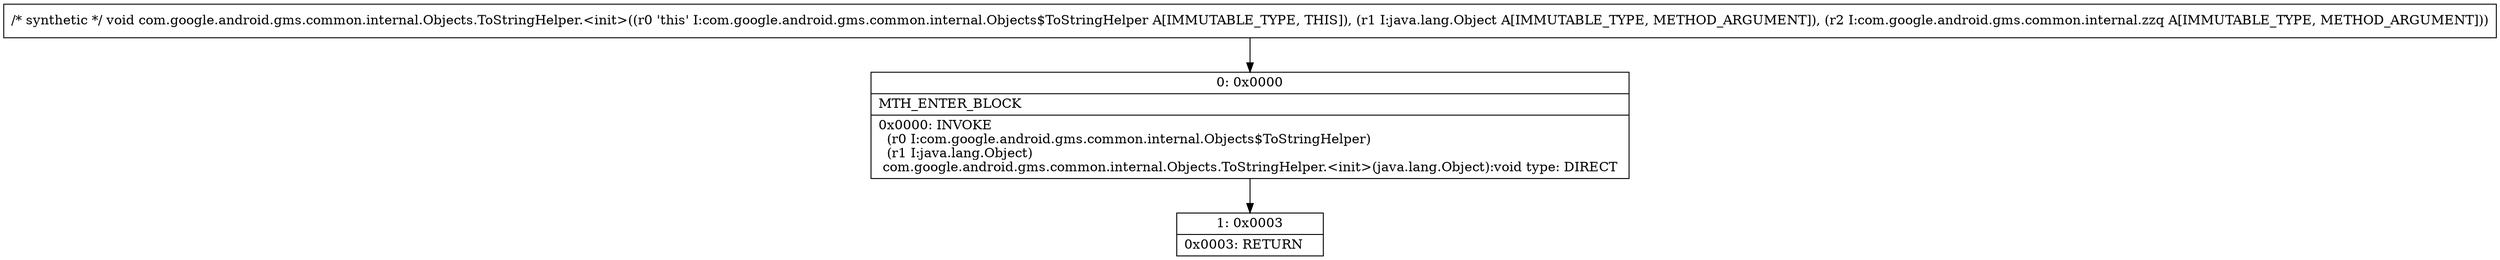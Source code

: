digraph "CFG forcom.google.android.gms.common.internal.Objects.ToStringHelper.\<init\>(Ljava\/lang\/Object;Lcom\/google\/android\/gms\/common\/internal\/zzq;)V" {
Node_0 [shape=record,label="{0\:\ 0x0000|MTH_ENTER_BLOCK\l|0x0000: INVOKE  \l  (r0 I:com.google.android.gms.common.internal.Objects$ToStringHelper)\l  (r1 I:java.lang.Object)\l com.google.android.gms.common.internal.Objects.ToStringHelper.\<init\>(java.lang.Object):void type: DIRECT \l}"];
Node_1 [shape=record,label="{1\:\ 0x0003|0x0003: RETURN   \l}"];
MethodNode[shape=record,label="{\/* synthetic *\/ void com.google.android.gms.common.internal.Objects.ToStringHelper.\<init\>((r0 'this' I:com.google.android.gms.common.internal.Objects$ToStringHelper A[IMMUTABLE_TYPE, THIS]), (r1 I:java.lang.Object A[IMMUTABLE_TYPE, METHOD_ARGUMENT]), (r2 I:com.google.android.gms.common.internal.zzq A[IMMUTABLE_TYPE, METHOD_ARGUMENT])) }"];
MethodNode -> Node_0;
Node_0 -> Node_1;
}

